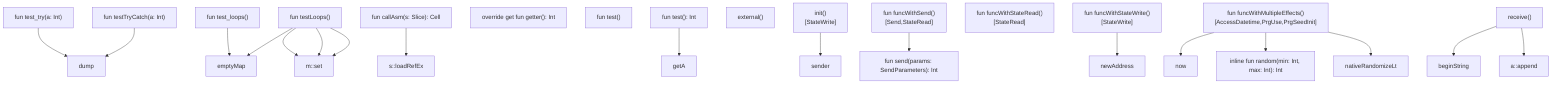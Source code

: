 graph TD
    node_12["inline fun random(min: Int, max: Int): Int"]
    node_15["fun send(params: SendParameters): Int"]
    node_17["fun test_try(a: Int)"]
    node_18["fun test_loops()"]
    node_19["fun testTryCatch(a: Int)"]
    node_20["fun testLoops()"]
    node_21["fun callAsm(s: Slice): Cell"]
    node_22["override get fun getter(): Int"]
    node_23["fun test()"]
    node_24["fun test(): Int"]
    node_25["external()"]
    node_26["init()
[StateWrite]"]
    node_27["fun funcWithSend()
[Send,StateRead]"]
    node_28["fun funcWithStateRead()
[StateRead]"]
    node_29["fun funcWithStateWrite()
[StateWrite]"]
    node_30["fun funcWithMultipleEffects()
[AccessDatetime,PrgUse,PrgSeedInit]"]
    node_31["receive()"]
    node_32["dump"]
    node_33["emptyMap"]
    node_34["m::set"]
    node_35["s::loadRefEx"]
    node_36["getA"]
    node_37["sender"]
    node_38["newAddress"]
    node_39["now"]
    node_40["nativeRandomizeLt"]
    node_41["beginString"]
    node_42["a::append"]
    node_17 --> node_32
    node_18 --> node_33
    node_19 --> node_32
    node_20 --> node_33
    node_20 --> node_34
    node_20 --> node_34
    node_20 --> node_34
    node_21 --> node_35
    node_24 --> node_36
    node_26 --> node_37
    node_27 --> node_15
    node_29 --> node_38
    node_30 --> node_39
    node_30 --> node_12
    node_30 --> node_40
    node_31 --> node_41
    node_31 --> node_42
